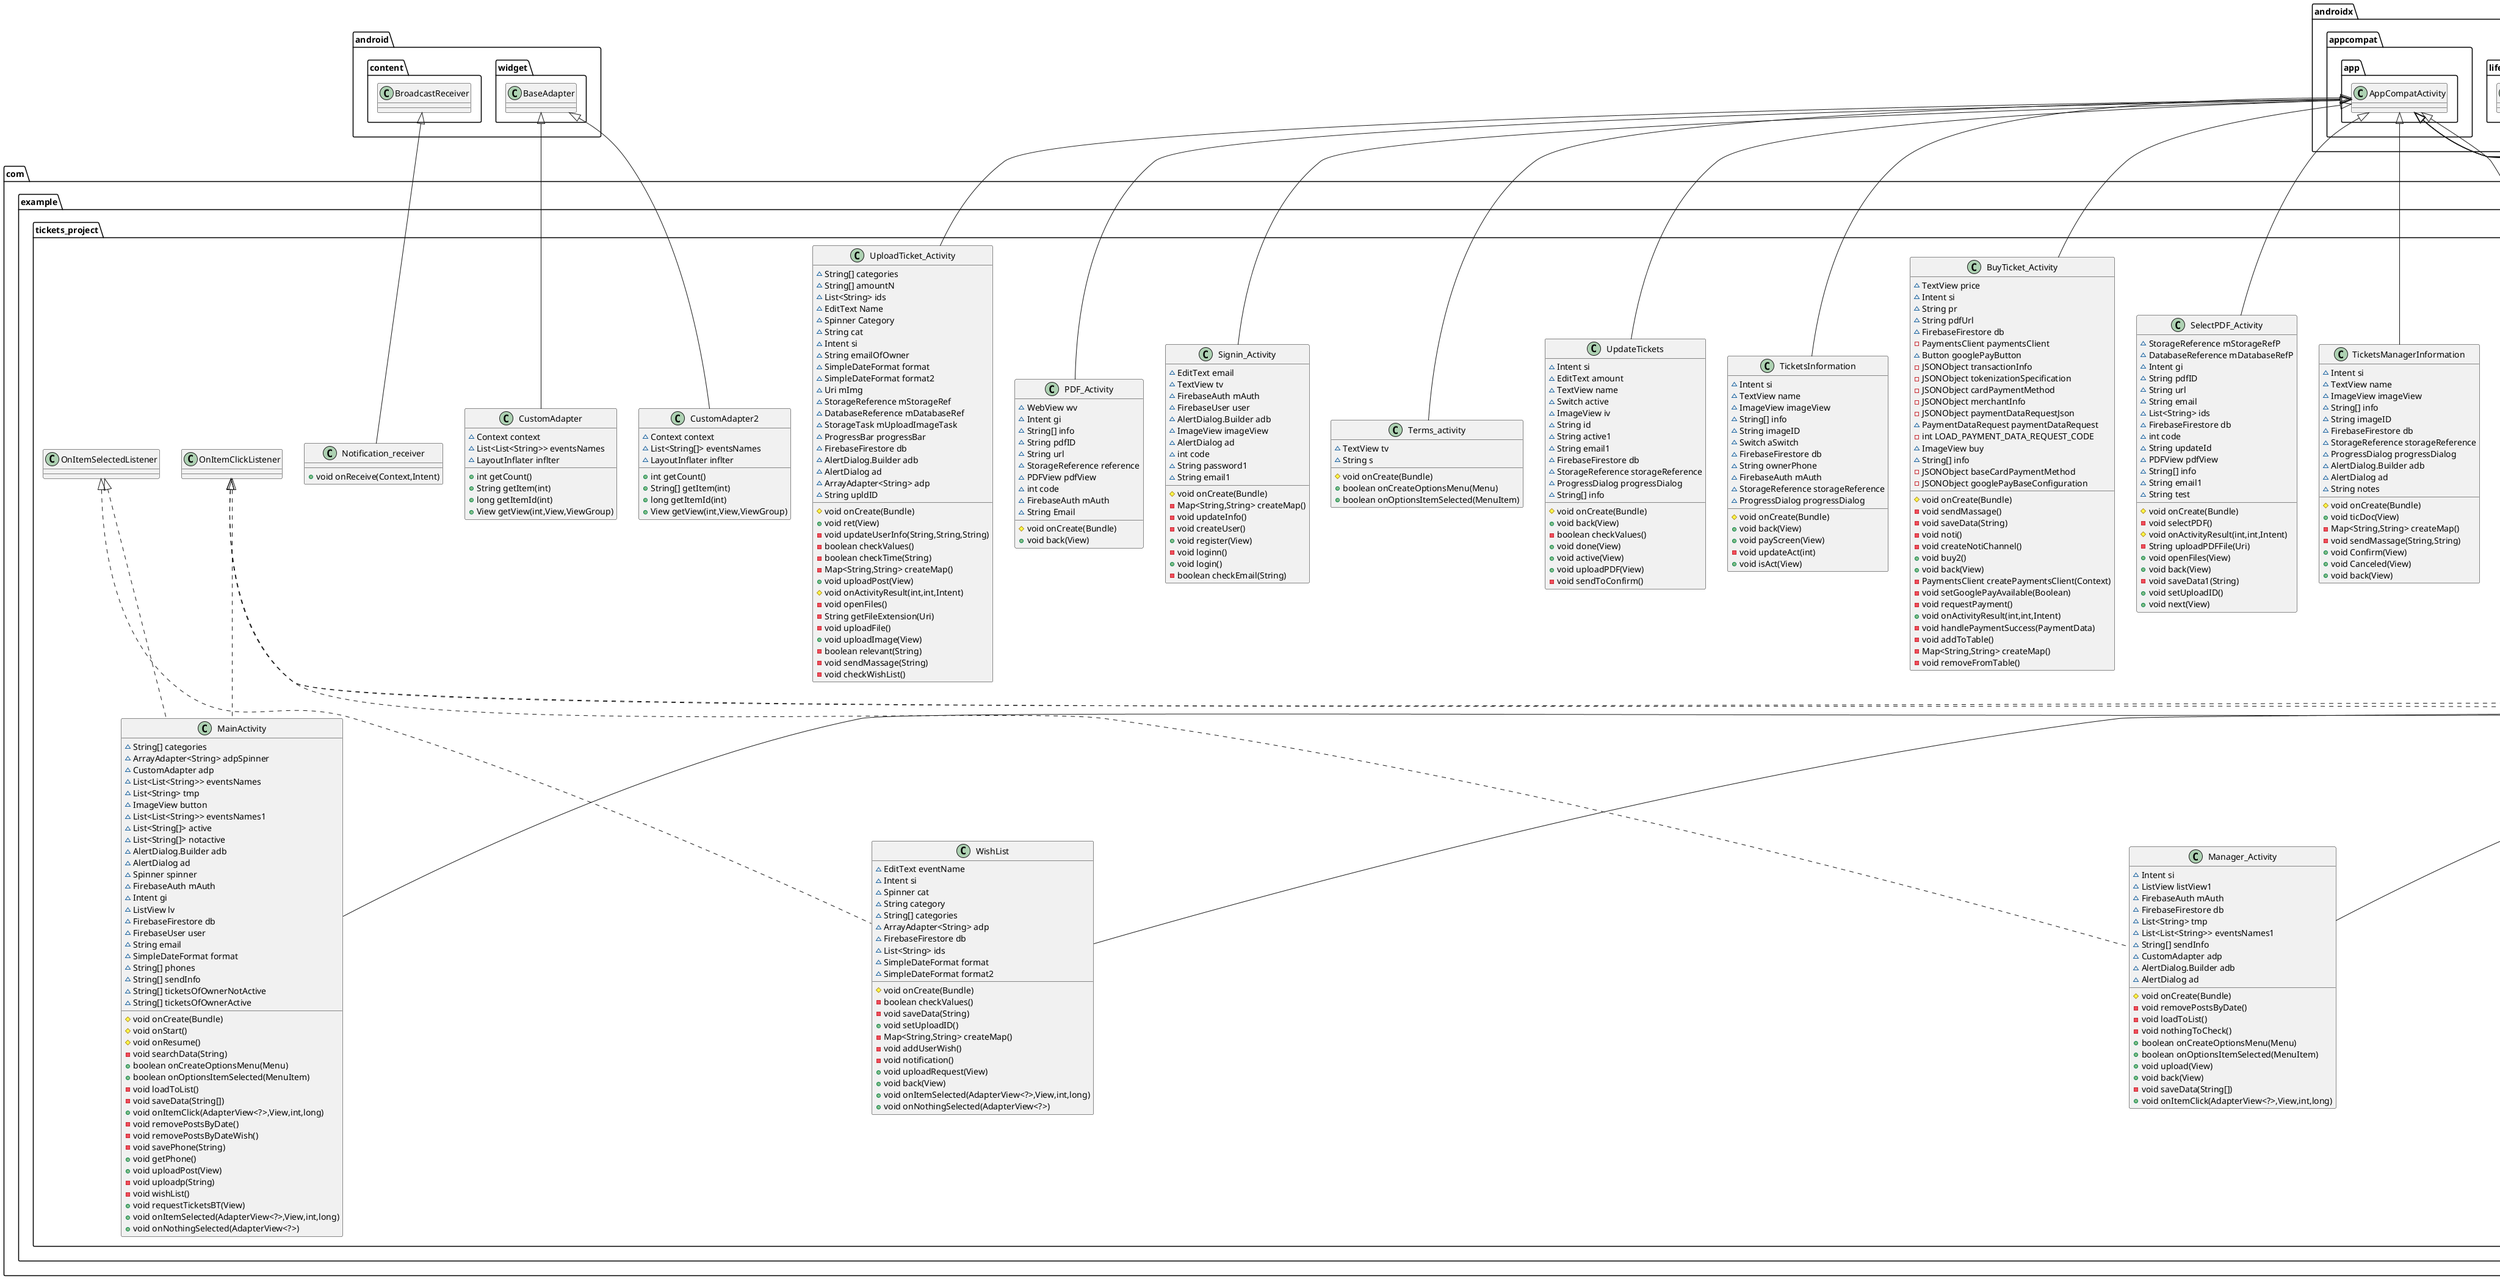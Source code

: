 @startuml
class com.example.tickets_project.Constants {
+ {static} int PAYMENTS_ENVIRONMENT
+ {static} List<String> SUPPORTED_NETWORKS
+ {static} List<String> SUPPORTED_METHODS
+ {static} String COUNTRY_CODE
+ {static} String CURRENCY_CODE
+ {static} List<String> SHIPPING_SUPPORTED_COUNTRIES
+ {static} String PAYMENT_GATEWAY_TOKENIZATION_NAME
+ {static} HashMap<String,String> PAYMENT_GATEWAY_TOKENIZATION_PARAMETERS
+ {static} String DIRECT_TOKENIZATION_PUBLIC_KEY
+ {static} HashMap<String,String> DIRECT_TOKENIZATION_PARAMETERS
}
class com.example.tickets_project.UpdateTickets {
~ Intent si
~ EditText amount
~ TextView name
~ Switch active
~ ImageView iv
~ String id
~ String active1
~ String email1
~ FirebaseFirestore db
~ StorageReference storageReference
~ ProgressDialog progressDialog
~ String[] info
# void onCreate(Bundle)
+ void back(View)
- boolean checkValues()
+ void done(View)
+ void active(View)
+ void uploadPDF(View)
- void sendToConfirm()
}
class com.example.tickets_project.WishList {
~ EditText eventName
~ Intent si
~ Spinner cat
~ String category
~ String[] categories
~ ArrayAdapter<String> adp
~ FirebaseFirestore db
~ List<String> ids
~ SimpleDateFormat format
~ SimpleDateFormat format2
# void onCreate(Bundle)
- boolean checkValues()
- void saveData(String)
+ void setUploadID()
- Map<String,String> createMap()
- void addUserWish()
- void notification()
+ void uploadRequest(View)
+ void back(View)
+ void onItemSelected(AdapterView<?>,View,int,long)
+ void onNothingSelected(AdapterView<?>)
}
class com.example.tickets_project.Terms_activity {
~ TextView tv
~ String s
# void onCreate(Bundle)
+ boolean onCreateOptionsMenu(Menu)
+ boolean onOptionsItemSelected(MenuItem)
}
class com.example.tickets_project.Signin_Activity {
~ EditText email
~ TextView tv
~ FirebaseAuth mAuth
~ FirebaseUser user
~ AlertDialog.Builder adb
~ ImageView imageView
~ AlertDialog ad
~ int code
~ String password1
~ String email1
# void onCreate(Bundle)
- Map<String,String> createMap()
- void updateInfo()
- void createUser()
+ void register(View)
- void loginn()
+ void login()
- boolean checkEmail(String)
}
class com.example.tickets_project.CustomAdapter {
~ Context context
~ List<List<String>> eventsNames
~ LayoutInflater inflter
+ int getCount()
+ String getItem(int)
+ long getItemId(int)
+ View getView(int,View,ViewGroup)
}
class com.example.tickets_project.PDF_Activity {
~ WebView wv
~ Intent gi
~ String[] info
~ String pdfID
~ String url
~ StorageReference reference
~ PDFView pdfView
~ int code
~ FirebaseAuth mAuth
~ String Email
# void onCreate(Bundle)
+ void back(View)
}
class com.example.tickets_project.UploadTicket_Activity {
~ String[] categories
~ String[] amountN
~ List<String> ids
~ EditText Name
~ Spinner Category
~ String cat
~ Intent si
~ String emailOfOwner
~ SimpleDateFormat format
~ SimpleDateFormat format2
~ Uri mImg
~ StorageReference mStorageRef
~ DatabaseReference mDatabaseRef
~ StorageTask mUploadImageTask
~ ProgressBar progressBar
~ FirebaseFirestore db
~ AlertDialog.Builder adb
~ AlertDialog ad
~ ArrayAdapter<String> adp
~ String upldID
# void onCreate(Bundle)
+ void ret(View)
- void updateUserInfo(String,String,String)
- boolean checkValues()
- boolean checkTime(String)
- Map<String,String> createMap()
+ void uploadPost(View)
# void onActivityResult(int,int,Intent)
- void openFiles()
- String getFileExtension(Uri)
- void uploadFile()
+ void uploadImage(View)
- boolean relevant(String)
- void sendMassage(String)
- void checkWishList()
}
class com.example.tickets_project.MainActivity {
~ String[] categories
~ ArrayAdapter<String> adpSpinner
~ CustomAdapter adp
~ List<List<String>> eventsNames
~ List<String> tmp
~ ImageView button
~ List<List<String>> eventsNames1
~ List<String[]> active
~ List<String[]> notactive
~ AlertDialog.Builder adb
~ AlertDialog ad
~ Spinner spinner
~ FirebaseAuth mAuth
~ Intent gi
~ ListView lv
~ FirebaseFirestore db
~ FirebaseUser user
~ String email
~ SimpleDateFormat format
~ String[] phones
~ String[] sendInfo
~ String[] ticketsOfOwnerNotActive
~ String[] ticketsOfOwnerActive
# void onCreate(Bundle)
# void onStart()
# void onResume()
- void searchData(String)
+ boolean onCreateOptionsMenu(Menu)
+ boolean onOptionsItemSelected(MenuItem)
- void loadToList()
- void saveData(String[])
+ void onItemClick(AdapterView<?>,View,int,long)
- void removePostsByDate()
- void removePostsByDateWish()
- void savePhone(String)
+ void getPhone()
+ void uploadPost(View)
- void uploadp(String)
- void wishList()
+ void requestTicketsBT(View)
+ void onItemSelected(AdapterView<?>,View,int,long)
+ void onNothingSelected(AdapterView<?>)
}
class com.example.tickets_project.Notification_receiver {
+ void onReceive(Context,Intent)
}
class com.example.tickets_project.Manager_Activity {
~ Intent si
~ ListView listView1
~ FirebaseAuth mAuth
~ FirebaseFirestore db
~ List<String> tmp
~ List<List<String>> eventsNames1
~ String[] sendInfo
~ CustomAdapter adp
~ AlertDialog.Builder adb
~ AlertDialog ad
# void onCreate(Bundle)
- void removePostsByDate()
- void loadToList()
- void nothingToCheck()
+ boolean onCreateOptionsMenu(Menu)
+ boolean onOptionsItemSelected(MenuItem)
+ void upload(View)
+ void back(View)
- void saveData(String[])
+ void onItemClick(AdapterView<?>,View,int,long)
}
class com.example.tickets_project.MyTicketInfo_Activity {
~ TextView name
~ Intent si
~ String[] info
~ String email
# void onCreate(Bundle)
+ void back(View)
+ void seeTicket(View)
}
class com.example.tickets_project.util.PaymentsUtil {
+ {static} BigDecimal CENTS_IN_A_UNIT
- {static} JSONObject getBaseRequest()
+ {static} PaymentsClient createPaymentsClient(Context)
- {static} JSONObject getGatewayTokenizationSpecification()
- {static} JSONObject getDirectTokenizationSpecification()
- {static} JSONArray getAllowedCardNetworks()
- {static} JSONArray getAllowedCardAuthMethods()
- {static} JSONObject getBaseCardPaymentMethod()
- {static} JSONObject getCardPaymentMethod()
+ {static} JSONObject getIsReadyToPayRequest()
- {static} JSONObject getTransactionInfo(String)
- {static} JSONObject getMerchantInfo()
+ {static} JSONObject getPaymentDataRequest(long)
+ {static} String centsToString(long)
}
class com.example.tickets_project.myTickets_Activity {
~ FirebaseFirestore db
~ Intent gi
~ String email
~ ListView lv
~ List<String[]> Tickets
~ CustomAdapter2 adp
# void onCreate(Bundle)
+ void back(View)
+ void onItemClick(AdapterView<?>,View,int,long)
- void removePostsByDate()
- List<String[]> loadToList()
}
class com.example.tickets_project.viewmodel.CheckoutViewModel {
- PaymentsClient paymentsClient
- MutableLiveData<Boolean> _canUseGooglePay
+ LiveData<Boolean> canUseGooglePay
- void fetchCanUseGooglePay()
+ Task<PaymentData> getLoadPaymentDataTask(long)
}
class com.example.tickets_project.Login_Activity {
~ Intent si
~ EditText email
~ TextView forget
~ ImageView login
~ FirebaseAuth mAuth
~ AlertDialog.Builder adb
~ AlertDialog ad
~ int flag
# void onCreate(Bundle)
# void onResume()
- void loginUser()
+ void register()
+ void login(View)
+ void forgot()
}
class com.example.tickets_project.putPDF {
+ String name
+ String url
+ String uri
+ String getName()
+ void setName(String)
+ String getUrl()
+ void setUrl(String)
}
class com.example.tickets_project.TicketsManagerInformation {
~ Intent si
~ TextView name
~ ImageView imageView
~ String[] info
~ String imageID
~ FirebaseFirestore db
~ StorageReference storageReference
~ ProgressDialog progressDialog
~ AlertDialog.Builder adb
~ AlertDialog ad
~ String notes
# void onCreate(Bundle)
+ void ticDoc(View)
- Map<String,String> createMap()
- void sendMassage(String,String)
+ void Confirm(View)
+ void Canceled(View)
+ void back(View)
}
class com.example.tickets_project.PersonalZone {
~ FirebaseFirestore db
~ String Email
~ List<String[]> retA
~ List<String[]> retNA
~ TextView tv
~ ListView lv
~ Switch aSwitch
~ Intent si
~ AlertDialog.Builder adb
~ AlertDialog ad
~ FirebaseAuth mAuth
~ CustomAdapter2 adp
~ Intent gi
~ SimpleDateFormat format
# void onCreate(Bundle)
# void onResume()
+ List<String[]> activeOrNot(int)
+ boolean onCreateOptionsMenu(Menu)
+ boolean onOptionsItemSelected(MenuItem)
+ void onItemClick(AdapterView<?>,View,int,long)
+ void back(View)
+ void upload(View)
- void uploadp()
+ void active(View)
+ void myTickets(View)
}
class com.example.tickets_project.SelectPDF_Activity {
~ StorageReference mStorageRefP
~ DatabaseReference mDatabaseRefP
~ Intent gi
~ String pdfID
~ String url
~ String email
~ List<String> ids
~ FirebaseFirestore db
~ int code
~ String updateId
~ PDFView pdfView
~ String[] info
~ String email1
~ String test
# void onCreate(Bundle)
- void selectPDF()
# void onActivityResult(int,int,Intent)
- String uploadPDFFile(Uri)
+ void openFiles(View)
+ void back(View)
- void saveData1(String)
+ void setUploadID()
+ void next(View)
}
class com.example.tickets_project.BuyTicket_Activity {
~ TextView price
~ Intent si
~ String pr
~ String pdfUrl
~ FirebaseFirestore db
- PaymentsClient paymentsClient
~ Button googlePayButton
- JSONObject transactionInfo
- JSONObject tokenizationSpecification
- JSONObject cardPaymentMethod
- JSONObject merchantInfo
- JSONObject paymentDataRequestJson
~ PaymentDataRequest paymentDataRequest
- int LOAD_PAYMENT_DATA_REQUEST_CODE
~ ImageView buy
~ String[] info
- JSONObject baseCardPaymentMethod
- JSONObject googlePayBaseConfiguration
# void onCreate(Bundle)
- void sendMassage()
- void saveData(String)
- void noti()
- void createNotiChannel()
+ void buy2()
+ void back(View)
- PaymentsClient createPaymentsClient(Context)
- void setGooglePayAvailable(Boolean)
- void requestPayment()
+ void onActivityResult(int,int,Intent)
- void handlePaymentSuccess(PaymentData)
- void addToTable()
- Map<String,String> createMap()
- void removeFromTable()
}
class com.example.tickets_project.CustomAdapter2 {
~ Context context
~ List<String[]> eventsNames
~ LayoutInflater inflter
+ int getCount()
+ String[] getItem(int)
+ long getItemId(int)
+ View getView(int,View,ViewGroup)
}
class com.example.tickets_project.TicketsInformation {
~ Intent si
~ TextView name
~ ImageView imageView
~ String[] info
~ String imageID
~ Switch aSwitch
~ FirebaseFirestore db
~ String ownerPhone
~ FirebaseAuth mAuth
~ StorageReference storageReference
~ ProgressDialog progressDialog
# void onCreate(Bundle)
+ void back(View)
+ void payScreen(View)
- void updateAct(int)
+ void isAct(View)
}
class com.example.tickets_project.Upload {
- String mName
- String mImgUrl
+ String getmImgUrl()
+ String getmName()
+ void setmImgUrl(String)
+ void setmName(String)
}


androidx.appcompat.app.AppCompatActivity <|-- com.example.tickets_project.UpdateTickets
com.example.tickets_project.OnItemSelectedListener <|.. com.example.tickets_project.WishList
androidx.appcompat.app.AppCompatActivity <|-- com.example.tickets_project.WishList
androidx.appcompat.app.AppCompatActivity <|-- com.example.tickets_project.Terms_activity
androidx.appcompat.app.AppCompatActivity <|-- com.example.tickets_project.Signin_Activity
android.widget.BaseAdapter <|-- com.example.tickets_project.CustomAdapter
androidx.appcompat.app.AppCompatActivity <|-- com.example.tickets_project.PDF_Activity
androidx.appcompat.app.AppCompatActivity <|-- com.example.tickets_project.UploadTicket_Activity
com.example.tickets_project.OnItemClickListener <|.. com.example.tickets_project.MainActivity
com.example.tickets_project.OnItemSelectedListener <|.. com.example.tickets_project.MainActivity
androidx.appcompat.app.AppCompatActivity <|-- com.example.tickets_project.MainActivity
android.content.BroadcastReceiver <|-- com.example.tickets_project.Notification_receiver
com.example.tickets_project.OnItemClickListener <|.. com.example.tickets_project.Manager_Activity
androidx.appcompat.app.AppCompatActivity <|-- com.example.tickets_project.Manager_Activity
androidx.appcompat.app.AppCompatActivity <|-- com.example.tickets_project.MyTicketInfo_Activity
com.example.tickets_project.OnItemClickListener <|.. com.example.tickets_project.myTickets_Activity
androidx.appcompat.app.AppCompatActivity <|-- com.example.tickets_project.myTickets_Activity
androidx.lifecycle.AndroidViewModel <|-- com.example.tickets_project.viewmodel.CheckoutViewModel
androidx.appcompat.app.AppCompatActivity <|-- com.example.tickets_project.Login_Activity
androidx.appcompat.app.AppCompatActivity <|-- com.example.tickets_project.TicketsManagerInformation
com.example.tickets_project.OnItemClickListener <|.. com.example.tickets_project.PersonalZone
androidx.appcompat.app.AppCompatActivity <|-- com.example.tickets_project.PersonalZone
androidx.appcompat.app.AppCompatActivity <|-- com.example.tickets_project.SelectPDF_Activity
androidx.appcompat.app.AppCompatActivity <|-- com.example.tickets_project.BuyTicket_Activity
android.widget.BaseAdapter <|-- com.example.tickets_project.CustomAdapter2
androidx.appcompat.app.AppCompatActivity <|-- com.example.tickets_project.TicketsInformation
@enduml
